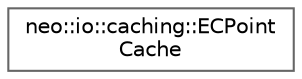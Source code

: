 digraph "Graphical Class Hierarchy"
{
 // LATEX_PDF_SIZE
  bgcolor="transparent";
  edge [fontname=Helvetica,fontsize=10,labelfontname=Helvetica,labelfontsize=10];
  node [fontname=Helvetica,fontsize=10,shape=box,height=0.2,width=0.4];
  rankdir="LR";
  Node0 [id="Node000000",label="neo::io::caching::ECPoint\lCache",height=0.2,width=0.4,color="grey40", fillcolor="white", style="filled",URL="$classneo_1_1io_1_1caching_1_1_e_c_point_cache.html",tooltip="A cache for ECPoint objects."];
}
